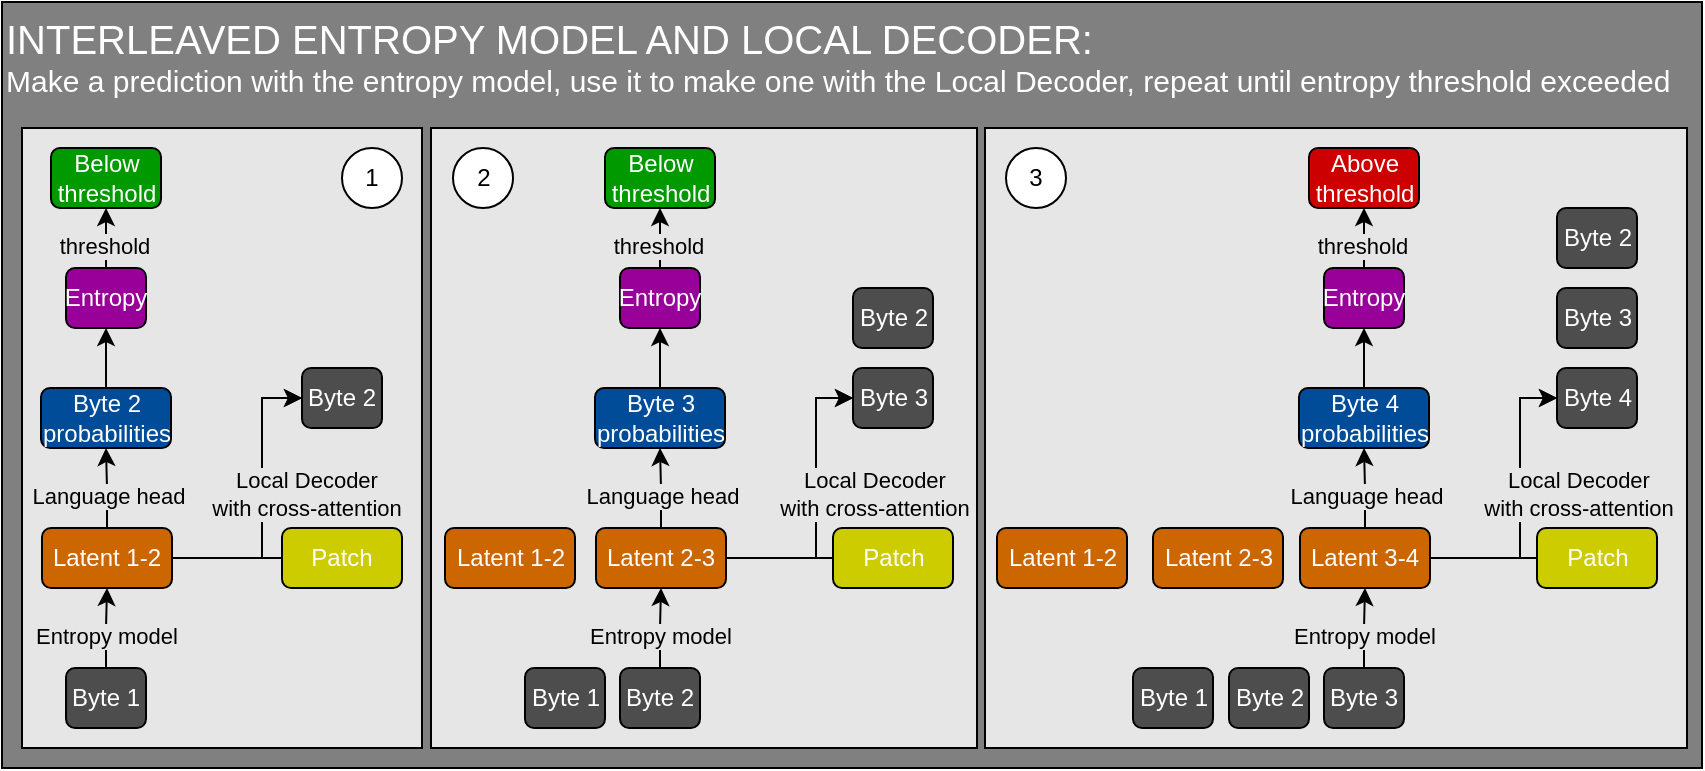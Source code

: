 <mxfile version="25.0.2">
  <diagram name="Seite-1" id="YMFFVacfOPPCg2RFSW8G">
    <mxGraphModel dx="954" dy="674" grid="1" gridSize="10" guides="1" tooltips="1" connect="1" arrows="1" fold="1" page="1" pageScale="1" pageWidth="827" pageHeight="1169" math="0" shadow="0">
      <root>
        <mxCell id="0" />
        <mxCell id="1" parent="0" />
        <mxCell id="ZV2TnSTeOEzRVcJYW8iY-152" value="&lt;font style=&quot;font-size: 20px;&quot; color=&quot;#ffffff&quot;&gt;INTERLEAVED ENTROPY MODEL AND LOCAL DECODER:&lt;/font&gt;&lt;div&gt;&lt;font color=&quot;#ffffff&quot;&gt;Make a prediction with the entropy model, use it to make one with the Local Decoder, repeat until entropy threshold exceeded&lt;/font&gt;&lt;/div&gt;" style="rounded=0;whiteSpace=wrap;html=1;fillColor=#808080;verticalAlign=top;align=left;fontSize=15;" parent="1" vertex="1">
          <mxGeometry x="50" y="447" width="850" height="383" as="geometry" />
        </mxCell>
        <mxCell id="ZV2TnSTeOEzRVcJYW8iY-151" value="" style="rounded=0;whiteSpace=wrap;html=1;fillColor=#E6E6E6;" parent="1" vertex="1">
          <mxGeometry x="541.5" y="510" width="351" height="310" as="geometry" />
        </mxCell>
        <mxCell id="ZV2TnSTeOEzRVcJYW8iY-150" value="" style="rounded=0;whiteSpace=wrap;html=1;fillColor=#E6E6E6;" parent="1" vertex="1">
          <mxGeometry x="264.5" y="510" width="273" height="310" as="geometry" />
        </mxCell>
        <mxCell id="ZV2TnSTeOEzRVcJYW8iY-149" value="" style="rounded=0;whiteSpace=wrap;html=1;fillColor=#E6E6E6;" parent="1" vertex="1">
          <mxGeometry x="60" y="510" width="200" height="310" as="geometry" />
        </mxCell>
        <mxCell id="ZV2TnSTeOEzRVcJYW8iY-83" style="edgeStyle=orthogonalEdgeStyle;rounded=0;orthogonalLoop=1;jettySize=auto;html=1;exitX=0.5;exitY=0;exitDx=0;exitDy=0;" parent="1" source="ZV2TnSTeOEzRVcJYW8iY-85" target="ZV2TnSTeOEzRVcJYW8iY-88" edge="1">
          <mxGeometry relative="1" as="geometry" />
        </mxCell>
        <mxCell id="ZV2TnSTeOEzRVcJYW8iY-84" value="Entropy model" style="edgeLabel;html=1;align=center;verticalAlign=middle;resizable=0;points=[];labelBackgroundColor=#e6e6e6;" parent="ZV2TnSTeOEzRVcJYW8iY-83" vertex="1" connectable="0">
          <mxGeometry x="-0.192" relative="1" as="geometry">
            <mxPoint as="offset" />
          </mxGeometry>
        </mxCell>
        <mxCell id="ZV2TnSTeOEzRVcJYW8iY-85" value="Byte 1" style="rounded=1;whiteSpace=wrap;html=1;fontColor=#FFFFFF;fillColor=#4D4D4D;" parent="1" vertex="1">
          <mxGeometry x="82" y="780" width="40" height="30" as="geometry" />
        </mxCell>
        <mxCell id="ZV2TnSTeOEzRVcJYW8iY-86" style="edgeStyle=orthogonalEdgeStyle;rounded=0;orthogonalLoop=1;jettySize=auto;html=1;exitX=0.5;exitY=0;exitDx=0;exitDy=0;entryX=0.5;entryY=1;entryDx=0;entryDy=0;" parent="1" source="ZV2TnSTeOEzRVcJYW8iY-88" target="ZV2TnSTeOEzRVcJYW8iY-93" edge="1">
          <mxGeometry relative="1" as="geometry" />
        </mxCell>
        <mxCell id="ZV2TnSTeOEzRVcJYW8iY-87" value="Language head" style="edgeLabel;html=1;align=center;verticalAlign=middle;resizable=0;points=[];labelBackgroundColor=#e6e6e6;" parent="ZV2TnSTeOEzRVcJYW8iY-86" vertex="1" connectable="0">
          <mxGeometry x="-0.26" y="-1" relative="1" as="geometry">
            <mxPoint x="-1" y="-1" as="offset" />
          </mxGeometry>
        </mxCell>
        <mxCell id="ZV2TnSTeOEzRVcJYW8iY-101" style="edgeStyle=orthogonalEdgeStyle;rounded=0;orthogonalLoop=1;jettySize=auto;html=1;exitX=1;exitY=0.5;exitDx=0;exitDy=0;entryX=0;entryY=0.5;entryDx=0;entryDy=0;" parent="1" source="ZV2TnSTeOEzRVcJYW8iY-88" target="ZV2TnSTeOEzRVcJYW8iY-94" edge="1">
          <mxGeometry relative="1" as="geometry">
            <Array as="points">
              <mxPoint x="180" y="725" />
              <mxPoint x="180" y="645" />
            </Array>
          </mxGeometry>
        </mxCell>
        <mxCell id="ZV2TnSTeOEzRVcJYW8iY-88" value="Latent 1-2" style="rounded=1;whiteSpace=wrap;html=1;fontColor=#FFFFFF;fillColor=#CC6600;" parent="1" vertex="1">
          <mxGeometry x="70" y="710" width="65" height="30" as="geometry" />
        </mxCell>
        <mxCell id="ZV2TnSTeOEzRVcJYW8iY-103" style="edgeStyle=orthogonalEdgeStyle;rounded=0;orthogonalLoop=1;jettySize=auto;html=1;exitX=0.5;exitY=0;exitDx=0;exitDy=0;entryX=0.5;entryY=1;entryDx=0;entryDy=0;" parent="1" source="ZV2TnSTeOEzRVcJYW8iY-93" target="ZV2TnSTeOEzRVcJYW8iY-97" edge="1">
          <mxGeometry relative="1" as="geometry" />
        </mxCell>
        <mxCell id="ZV2TnSTeOEzRVcJYW8iY-93" value="Byte 2 probabilities" style="rounded=1;whiteSpace=wrap;html=1;fontColor=#FFFFFF;fillColor=#004C99;" parent="1" vertex="1">
          <mxGeometry x="69.5" y="640" width="65" height="30" as="geometry" />
        </mxCell>
        <mxCell id="ZV2TnSTeOEzRVcJYW8iY-94" value="Byte 2" style="rounded=1;whiteSpace=wrap;html=1;fontColor=#FFFFFF;fillColor=#4D4D4D;" parent="1" vertex="1">
          <mxGeometry x="200" y="630" width="40" height="30" as="geometry" />
        </mxCell>
        <mxCell id="ZV2TnSTeOEzRVcJYW8iY-95" style="edgeStyle=orthogonalEdgeStyle;rounded=0;orthogonalLoop=1;jettySize=auto;html=1;exitX=0.5;exitY=0;exitDx=0;exitDy=0;entryX=0.5;entryY=1;entryDx=0;entryDy=0;" parent="1" source="ZV2TnSTeOEzRVcJYW8iY-97" target="ZV2TnSTeOEzRVcJYW8iY-98" edge="1">
          <mxGeometry relative="1" as="geometry" />
        </mxCell>
        <mxCell id="ZV2TnSTeOEzRVcJYW8iY-96" value="threshold" style="edgeLabel;html=1;align=center;verticalAlign=middle;resizable=0;points=[];labelBackgroundColor=#e6e6e6;" parent="ZV2TnSTeOEzRVcJYW8iY-95" vertex="1" connectable="0">
          <mxGeometry x="-0.067" y="1" relative="1" as="geometry">
            <mxPoint y="3" as="offset" />
          </mxGeometry>
        </mxCell>
        <mxCell id="ZV2TnSTeOEzRVcJYW8iY-97" value="Entropy" style="rounded=1;whiteSpace=wrap;html=1;fontColor=#FFFFFF;fillColor=#990099;" parent="1" vertex="1">
          <mxGeometry x="82" y="580" width="40" height="30" as="geometry" />
        </mxCell>
        <mxCell id="ZV2TnSTeOEzRVcJYW8iY-98" value="Below threshold" style="rounded=1;whiteSpace=wrap;html=1;fontColor=#FFFFFF;fillColor=#009900;" parent="1" vertex="1">
          <mxGeometry x="74.5" y="520" width="55" height="30" as="geometry" />
        </mxCell>
        <mxCell id="ZV2TnSTeOEzRVcJYW8iY-102" style="edgeStyle=orthogonalEdgeStyle;rounded=0;orthogonalLoop=1;jettySize=auto;html=1;exitX=0;exitY=0.5;exitDx=0;exitDy=0;entryX=0;entryY=0.5;entryDx=0;entryDy=0;" parent="1" source="ZV2TnSTeOEzRVcJYW8iY-100" target="ZV2TnSTeOEzRVcJYW8iY-94" edge="1">
          <mxGeometry relative="1" as="geometry">
            <Array as="points">
              <mxPoint x="180" y="725" />
              <mxPoint x="180" y="645" />
            </Array>
          </mxGeometry>
        </mxCell>
        <mxCell id="ZV2TnSTeOEzRVcJYW8iY-104" value="Local Decoder&lt;div&gt;with cross-attention&lt;/div&gt;" style="edgeLabel;html=1;align=center;verticalAlign=middle;resizable=0;points=[];labelBackgroundColor=#e6e6e6;" parent="ZV2TnSTeOEzRVcJYW8iY-102" vertex="1" connectable="0">
          <mxGeometry x="-0.058" y="1" relative="1" as="geometry">
            <mxPoint x="23" y="10" as="offset" />
          </mxGeometry>
        </mxCell>
        <mxCell id="ZV2TnSTeOEzRVcJYW8iY-100" value="Patch" style="rounded=1;whiteSpace=wrap;html=1;fontColor=#FFFFFF;fillColor=#CCCC00;" parent="1" vertex="1">
          <mxGeometry x="190" y="710" width="60" height="30" as="geometry" />
        </mxCell>
        <mxCell id="ZV2TnSTeOEzRVcJYW8iY-105" style="edgeStyle=orthogonalEdgeStyle;rounded=0;orthogonalLoop=1;jettySize=auto;html=1;exitX=0.5;exitY=0;exitDx=0;exitDy=0;" parent="1" source="ZV2TnSTeOEzRVcJYW8iY-107" target="ZV2TnSTeOEzRVcJYW8iY-111" edge="1">
          <mxGeometry relative="1" as="geometry" />
        </mxCell>
        <mxCell id="ZV2TnSTeOEzRVcJYW8iY-106" value="Entropy model" style="edgeLabel;html=1;align=center;verticalAlign=middle;resizable=0;points=[];labelBackgroundColor=#e6e6e6;" parent="ZV2TnSTeOEzRVcJYW8iY-105" vertex="1" connectable="0">
          <mxGeometry x="-0.192" relative="1" as="geometry">
            <mxPoint as="offset" />
          </mxGeometry>
        </mxCell>
        <mxCell id="ZV2TnSTeOEzRVcJYW8iY-107" value="Byte 2" style="rounded=1;whiteSpace=wrap;html=1;fontColor=#FFFFFF;fillColor=#4D4D4D;" parent="1" vertex="1">
          <mxGeometry x="359" y="780" width="40" height="30" as="geometry" />
        </mxCell>
        <mxCell id="ZV2TnSTeOEzRVcJYW8iY-108" style="edgeStyle=orthogonalEdgeStyle;rounded=0;orthogonalLoop=1;jettySize=auto;html=1;exitX=0.5;exitY=0;exitDx=0;exitDy=0;entryX=0.5;entryY=1;entryDx=0;entryDy=0;" parent="1" source="ZV2TnSTeOEzRVcJYW8iY-111" target="ZV2TnSTeOEzRVcJYW8iY-113" edge="1">
          <mxGeometry relative="1" as="geometry" />
        </mxCell>
        <mxCell id="ZV2TnSTeOEzRVcJYW8iY-109" value="Language head" style="edgeLabel;html=1;align=center;verticalAlign=middle;resizable=0;points=[];labelBackgroundColor=#e6e6e6;" parent="ZV2TnSTeOEzRVcJYW8iY-108" vertex="1" connectable="0">
          <mxGeometry x="-0.26" y="-1" relative="1" as="geometry">
            <mxPoint x="-1" y="-1" as="offset" />
          </mxGeometry>
        </mxCell>
        <mxCell id="ZV2TnSTeOEzRVcJYW8iY-110" style="edgeStyle=orthogonalEdgeStyle;rounded=0;orthogonalLoop=1;jettySize=auto;html=1;exitX=1;exitY=0.5;exitDx=0;exitDy=0;entryX=0;entryY=0.5;entryDx=0;entryDy=0;" parent="1" source="ZV2TnSTeOEzRVcJYW8iY-111" target="ZV2TnSTeOEzRVcJYW8iY-114" edge="1">
          <mxGeometry relative="1" as="geometry">
            <Array as="points">
              <mxPoint x="457" y="725" />
              <mxPoint x="457" y="645" />
            </Array>
          </mxGeometry>
        </mxCell>
        <mxCell id="ZV2TnSTeOEzRVcJYW8iY-111" value="Latent 2-3" style="rounded=1;whiteSpace=wrap;html=1;fontColor=#FFFFFF;fillColor=#CC6600;" parent="1" vertex="1">
          <mxGeometry x="347" y="710" width="65" height="30" as="geometry" />
        </mxCell>
        <mxCell id="ZV2TnSTeOEzRVcJYW8iY-112" style="edgeStyle=orthogonalEdgeStyle;rounded=0;orthogonalLoop=1;jettySize=auto;html=1;exitX=0.5;exitY=0;exitDx=0;exitDy=0;entryX=0.5;entryY=1;entryDx=0;entryDy=0;" parent="1" source="ZV2TnSTeOEzRVcJYW8iY-113" target="ZV2TnSTeOEzRVcJYW8iY-117" edge="1">
          <mxGeometry relative="1" as="geometry" />
        </mxCell>
        <mxCell id="ZV2TnSTeOEzRVcJYW8iY-113" value="Byte 3 probabilities" style="rounded=1;whiteSpace=wrap;html=1;fontColor=#FFFFFF;fillColor=#004C99;" parent="1" vertex="1">
          <mxGeometry x="346.5" y="640" width="65" height="30" as="geometry" />
        </mxCell>
        <mxCell id="ZV2TnSTeOEzRVcJYW8iY-114" value="Byte 3" style="rounded=1;whiteSpace=wrap;html=1;fontColor=#FFFFFF;fillColor=#4D4D4D;" parent="1" vertex="1">
          <mxGeometry x="475.5" y="630" width="40" height="30" as="geometry" />
        </mxCell>
        <mxCell id="ZV2TnSTeOEzRVcJYW8iY-115" style="edgeStyle=orthogonalEdgeStyle;rounded=0;orthogonalLoop=1;jettySize=auto;html=1;exitX=0.5;exitY=0;exitDx=0;exitDy=0;entryX=0.5;entryY=1;entryDx=0;entryDy=0;" parent="1" source="ZV2TnSTeOEzRVcJYW8iY-117" target="ZV2TnSTeOEzRVcJYW8iY-118" edge="1">
          <mxGeometry relative="1" as="geometry" />
        </mxCell>
        <mxCell id="ZV2TnSTeOEzRVcJYW8iY-116" value="threshold" style="edgeLabel;html=1;align=center;verticalAlign=middle;resizable=0;points=[];labelBackgroundColor=#e6e6e6;" parent="ZV2TnSTeOEzRVcJYW8iY-115" vertex="1" connectable="0">
          <mxGeometry x="-0.067" y="1" relative="1" as="geometry">
            <mxPoint y="3" as="offset" />
          </mxGeometry>
        </mxCell>
        <mxCell id="ZV2TnSTeOEzRVcJYW8iY-117" value="Entropy" style="rounded=1;whiteSpace=wrap;html=1;fontColor=#FFFFFF;fillColor=#990099;" parent="1" vertex="1">
          <mxGeometry x="359" y="580" width="40" height="30" as="geometry" />
        </mxCell>
        <mxCell id="ZV2TnSTeOEzRVcJYW8iY-118" value="Below threshold" style="rounded=1;whiteSpace=wrap;html=1;fontColor=#FFFFFF;fillColor=#009900;" parent="1" vertex="1">
          <mxGeometry x="351.5" y="520" width="55" height="30" as="geometry" />
        </mxCell>
        <mxCell id="ZV2TnSTeOEzRVcJYW8iY-119" style="edgeStyle=orthogonalEdgeStyle;rounded=0;orthogonalLoop=1;jettySize=auto;html=1;exitX=0;exitY=0.5;exitDx=0;exitDy=0;entryX=0;entryY=0.5;entryDx=0;entryDy=0;" parent="1" source="ZV2TnSTeOEzRVcJYW8iY-121" target="ZV2TnSTeOEzRVcJYW8iY-114" edge="1">
          <mxGeometry relative="1" as="geometry">
            <Array as="points">
              <mxPoint x="457" y="725" />
              <mxPoint x="457" y="645" />
            </Array>
          </mxGeometry>
        </mxCell>
        <mxCell id="ZV2TnSTeOEzRVcJYW8iY-120" value="Local Decoder&lt;div&gt;with cross-attention&lt;/div&gt;" style="edgeLabel;html=1;align=center;verticalAlign=middle;resizable=0;points=[];labelBackgroundColor=#e6e6e6;" parent="ZV2TnSTeOEzRVcJYW8iY-119" vertex="1" connectable="0">
          <mxGeometry x="-0.058" y="1" relative="1" as="geometry">
            <mxPoint x="30" y="10" as="offset" />
          </mxGeometry>
        </mxCell>
        <mxCell id="ZV2TnSTeOEzRVcJYW8iY-121" value="Patch" style="rounded=1;whiteSpace=wrap;html=1;fontColor=#FFFFFF;fillColor=#CCCC00;" parent="1" vertex="1">
          <mxGeometry x="465.5" y="710" width="60" height="30" as="geometry" />
        </mxCell>
        <mxCell id="ZV2TnSTeOEzRVcJYW8iY-122" value="Byte 1" style="rounded=1;whiteSpace=wrap;html=1;fontColor=#FFFFFF;fillColor=#4D4D4D;" parent="1" vertex="1">
          <mxGeometry x="311.5" y="780" width="40" height="30" as="geometry" />
        </mxCell>
        <mxCell id="ZV2TnSTeOEzRVcJYW8iY-123" value="Latent 1-2" style="rounded=1;whiteSpace=wrap;html=1;fontColor=#FFFFFF;fillColor=#CC6600;" parent="1" vertex="1">
          <mxGeometry x="271.5" y="710" width="65" height="30" as="geometry" />
        </mxCell>
        <mxCell id="ZV2TnSTeOEzRVcJYW8iY-124" style="edgeStyle=orthogonalEdgeStyle;rounded=0;orthogonalLoop=1;jettySize=auto;html=1;exitX=0.5;exitY=0;exitDx=0;exitDy=0;" parent="1" source="ZV2TnSTeOEzRVcJYW8iY-126" target="ZV2TnSTeOEzRVcJYW8iY-130" edge="1">
          <mxGeometry relative="1" as="geometry" />
        </mxCell>
        <mxCell id="ZV2TnSTeOEzRVcJYW8iY-125" value="Entropy model" style="edgeLabel;html=1;align=center;verticalAlign=middle;resizable=0;points=[];labelBackgroundColor=#e6e6e6;" parent="ZV2TnSTeOEzRVcJYW8iY-124" vertex="1" connectable="0">
          <mxGeometry x="-0.192" relative="1" as="geometry">
            <mxPoint as="offset" />
          </mxGeometry>
        </mxCell>
        <mxCell id="ZV2TnSTeOEzRVcJYW8iY-126" value="Byte 3" style="rounded=1;whiteSpace=wrap;html=1;fontColor=#FFFFFF;fillColor=#4D4D4D;" parent="1" vertex="1">
          <mxGeometry x="711" y="780" width="40" height="30" as="geometry" />
        </mxCell>
        <mxCell id="ZV2TnSTeOEzRVcJYW8iY-127" style="edgeStyle=orthogonalEdgeStyle;rounded=0;orthogonalLoop=1;jettySize=auto;html=1;exitX=0.5;exitY=0;exitDx=0;exitDy=0;entryX=0.5;entryY=1;entryDx=0;entryDy=0;" parent="1" source="ZV2TnSTeOEzRVcJYW8iY-130" target="ZV2TnSTeOEzRVcJYW8iY-132" edge="1">
          <mxGeometry relative="1" as="geometry" />
        </mxCell>
        <mxCell id="ZV2TnSTeOEzRVcJYW8iY-128" value="Language head" style="edgeLabel;html=1;align=center;verticalAlign=middle;resizable=0;points=[];labelBackgroundColor=#e6e6e6;" parent="ZV2TnSTeOEzRVcJYW8iY-127" vertex="1" connectable="0">
          <mxGeometry x="-0.26" y="-1" relative="1" as="geometry">
            <mxPoint x="-1" y="-1" as="offset" />
          </mxGeometry>
        </mxCell>
        <mxCell id="ZV2TnSTeOEzRVcJYW8iY-129" style="edgeStyle=orthogonalEdgeStyle;rounded=0;orthogonalLoop=1;jettySize=auto;html=1;exitX=1;exitY=0.5;exitDx=0;exitDy=0;entryX=0;entryY=0.5;entryDx=0;entryDy=0;" parent="1" source="ZV2TnSTeOEzRVcJYW8iY-130" target="ZV2TnSTeOEzRVcJYW8iY-133" edge="1">
          <mxGeometry relative="1" as="geometry">
            <Array as="points">
              <mxPoint x="809" y="725" />
              <mxPoint x="809" y="645" />
            </Array>
          </mxGeometry>
        </mxCell>
        <mxCell id="ZV2TnSTeOEzRVcJYW8iY-130" value="Latent 3-4" style="rounded=1;whiteSpace=wrap;html=1;fontColor=#FFFFFF;fillColor=#CC6600;" parent="1" vertex="1">
          <mxGeometry x="699" y="710" width="65" height="30" as="geometry" />
        </mxCell>
        <mxCell id="ZV2TnSTeOEzRVcJYW8iY-131" style="edgeStyle=orthogonalEdgeStyle;rounded=0;orthogonalLoop=1;jettySize=auto;html=1;exitX=0.5;exitY=0;exitDx=0;exitDy=0;entryX=0.5;entryY=1;entryDx=0;entryDy=0;" parent="1" source="ZV2TnSTeOEzRVcJYW8iY-132" target="ZV2TnSTeOEzRVcJYW8iY-136" edge="1">
          <mxGeometry relative="1" as="geometry" />
        </mxCell>
        <mxCell id="ZV2TnSTeOEzRVcJYW8iY-132" value="Byte 4 probabilities" style="rounded=1;whiteSpace=wrap;html=1;fontColor=#FFFFFF;fillColor=#004C99;" parent="1" vertex="1">
          <mxGeometry x="698.5" y="640" width="65" height="30" as="geometry" />
        </mxCell>
        <mxCell id="ZV2TnSTeOEzRVcJYW8iY-133" value="Byte 4" style="rounded=1;whiteSpace=wrap;html=1;fontColor=#FFFFFF;fillColor=#4D4D4D;" parent="1" vertex="1">
          <mxGeometry x="827.5" y="630" width="40" height="30" as="geometry" />
        </mxCell>
        <mxCell id="ZV2TnSTeOEzRVcJYW8iY-134" style="edgeStyle=orthogonalEdgeStyle;rounded=0;orthogonalLoop=1;jettySize=auto;html=1;exitX=0.5;exitY=0;exitDx=0;exitDy=0;entryX=0.5;entryY=1;entryDx=0;entryDy=0;" parent="1" source="ZV2TnSTeOEzRVcJYW8iY-136" target="ZV2TnSTeOEzRVcJYW8iY-137" edge="1">
          <mxGeometry relative="1" as="geometry" />
        </mxCell>
        <mxCell id="ZV2TnSTeOEzRVcJYW8iY-135" value="threshold" style="edgeLabel;html=1;align=center;verticalAlign=middle;resizable=0;points=[];labelBackgroundColor=#e6e6e6;" parent="ZV2TnSTeOEzRVcJYW8iY-134" vertex="1" connectable="0">
          <mxGeometry x="-0.067" y="1" relative="1" as="geometry">
            <mxPoint y="3" as="offset" />
          </mxGeometry>
        </mxCell>
        <mxCell id="ZV2TnSTeOEzRVcJYW8iY-136" value="Entropy" style="rounded=1;whiteSpace=wrap;html=1;fontColor=#FFFFFF;fillColor=#990099;" parent="1" vertex="1">
          <mxGeometry x="711" y="580" width="40" height="30" as="geometry" />
        </mxCell>
        <mxCell id="ZV2TnSTeOEzRVcJYW8iY-137" value="Above threshold" style="rounded=1;whiteSpace=wrap;html=1;fontColor=#FFFFFF;fillColor=#cd0000;" parent="1" vertex="1">
          <mxGeometry x="703.5" y="520" width="55" height="30" as="geometry" />
        </mxCell>
        <mxCell id="ZV2TnSTeOEzRVcJYW8iY-138" style="edgeStyle=orthogonalEdgeStyle;rounded=0;orthogonalLoop=1;jettySize=auto;html=1;exitX=0;exitY=0.5;exitDx=0;exitDy=0;entryX=0;entryY=0.5;entryDx=0;entryDy=0;" parent="1" source="ZV2TnSTeOEzRVcJYW8iY-140" target="ZV2TnSTeOEzRVcJYW8iY-133" edge="1">
          <mxGeometry relative="1" as="geometry">
            <Array as="points">
              <mxPoint x="809" y="725" />
              <mxPoint x="809" y="645" />
            </Array>
          </mxGeometry>
        </mxCell>
        <mxCell id="ZV2TnSTeOEzRVcJYW8iY-139" value="Local Decoder&lt;div&gt;with cross-attention&lt;/div&gt;" style="edgeLabel;html=1;align=center;verticalAlign=middle;resizable=0;points=[];labelBackgroundColor=#e6e6e6;" parent="ZV2TnSTeOEzRVcJYW8iY-138" vertex="1" connectable="0">
          <mxGeometry x="-0.058" y="1" relative="1" as="geometry">
            <mxPoint x="30" y="10" as="offset" />
          </mxGeometry>
        </mxCell>
        <mxCell id="ZV2TnSTeOEzRVcJYW8iY-140" value="Patch" style="rounded=1;whiteSpace=wrap;html=1;fontColor=#FFFFFF;fillColor=#CCCC00;" parent="1" vertex="1">
          <mxGeometry x="817.5" y="710" width="60" height="30" as="geometry" />
        </mxCell>
        <mxCell id="ZV2TnSTeOEzRVcJYW8iY-141" value="Byte 2" style="rounded=1;whiteSpace=wrap;html=1;fontColor=#FFFFFF;fillColor=#4D4D4D;" parent="1" vertex="1">
          <mxGeometry x="663.5" y="780" width="40" height="30" as="geometry" />
        </mxCell>
        <mxCell id="ZV2TnSTeOEzRVcJYW8iY-142" value="Latent 1-2" style="rounded=1;whiteSpace=wrap;html=1;fontColor=#FFFFFF;fillColor=#CC6600;" parent="1" vertex="1">
          <mxGeometry x="547.5" y="710" width="65" height="30" as="geometry" />
        </mxCell>
        <mxCell id="ZV2TnSTeOEzRVcJYW8iY-143" value="Latent 2-3" style="rounded=1;whiteSpace=wrap;html=1;fontColor=#FFFFFF;fillColor=#CC6600;" parent="1" vertex="1">
          <mxGeometry x="625.5" y="710" width="65" height="30" as="geometry" />
        </mxCell>
        <mxCell id="ZV2TnSTeOEzRVcJYW8iY-144" value="Byte 1" style="rounded=1;whiteSpace=wrap;html=1;fontColor=#FFFFFF;fillColor=#4D4D4D;" parent="1" vertex="1">
          <mxGeometry x="615.5" y="780" width="40" height="30" as="geometry" />
        </mxCell>
        <mxCell id="ZV2TnSTeOEzRVcJYW8iY-153" value="Byte 2" style="rounded=1;whiteSpace=wrap;html=1;fontColor=#FFFFFF;fillColor=#4D4D4D;" parent="1" vertex="1">
          <mxGeometry x="475.5" y="590" width="40" height="30" as="geometry" />
        </mxCell>
        <mxCell id="ZV2TnSTeOEzRVcJYW8iY-154" value="Byte 3" style="rounded=1;whiteSpace=wrap;html=1;fontColor=#FFFFFF;fillColor=#4D4D4D;" parent="1" vertex="1">
          <mxGeometry x="827.5" y="590" width="40" height="30" as="geometry" />
        </mxCell>
        <mxCell id="ZV2TnSTeOEzRVcJYW8iY-155" value="Byte 2" style="rounded=1;whiteSpace=wrap;html=1;fontColor=#FFFFFF;fillColor=#4D4D4D;" parent="1" vertex="1">
          <mxGeometry x="827.5" y="550" width="40" height="30" as="geometry" />
        </mxCell>
        <mxCell id="p-B_xSkLmwgCmItlXZA6-1" value="1" style="ellipse;whiteSpace=wrap;html=1;aspect=fixed;" vertex="1" parent="1">
          <mxGeometry x="220" y="520" width="30" height="30" as="geometry" />
        </mxCell>
        <mxCell id="p-B_xSkLmwgCmItlXZA6-2" value="2" style="ellipse;whiteSpace=wrap;html=1;aspect=fixed;" vertex="1" parent="1">
          <mxGeometry x="275.5" y="520" width="30" height="30" as="geometry" />
        </mxCell>
        <mxCell id="p-B_xSkLmwgCmItlXZA6-3" value="3" style="ellipse;whiteSpace=wrap;html=1;aspect=fixed;" vertex="1" parent="1">
          <mxGeometry x="552" y="520" width="30" height="30" as="geometry" />
        </mxCell>
      </root>
    </mxGraphModel>
  </diagram>
</mxfile>
